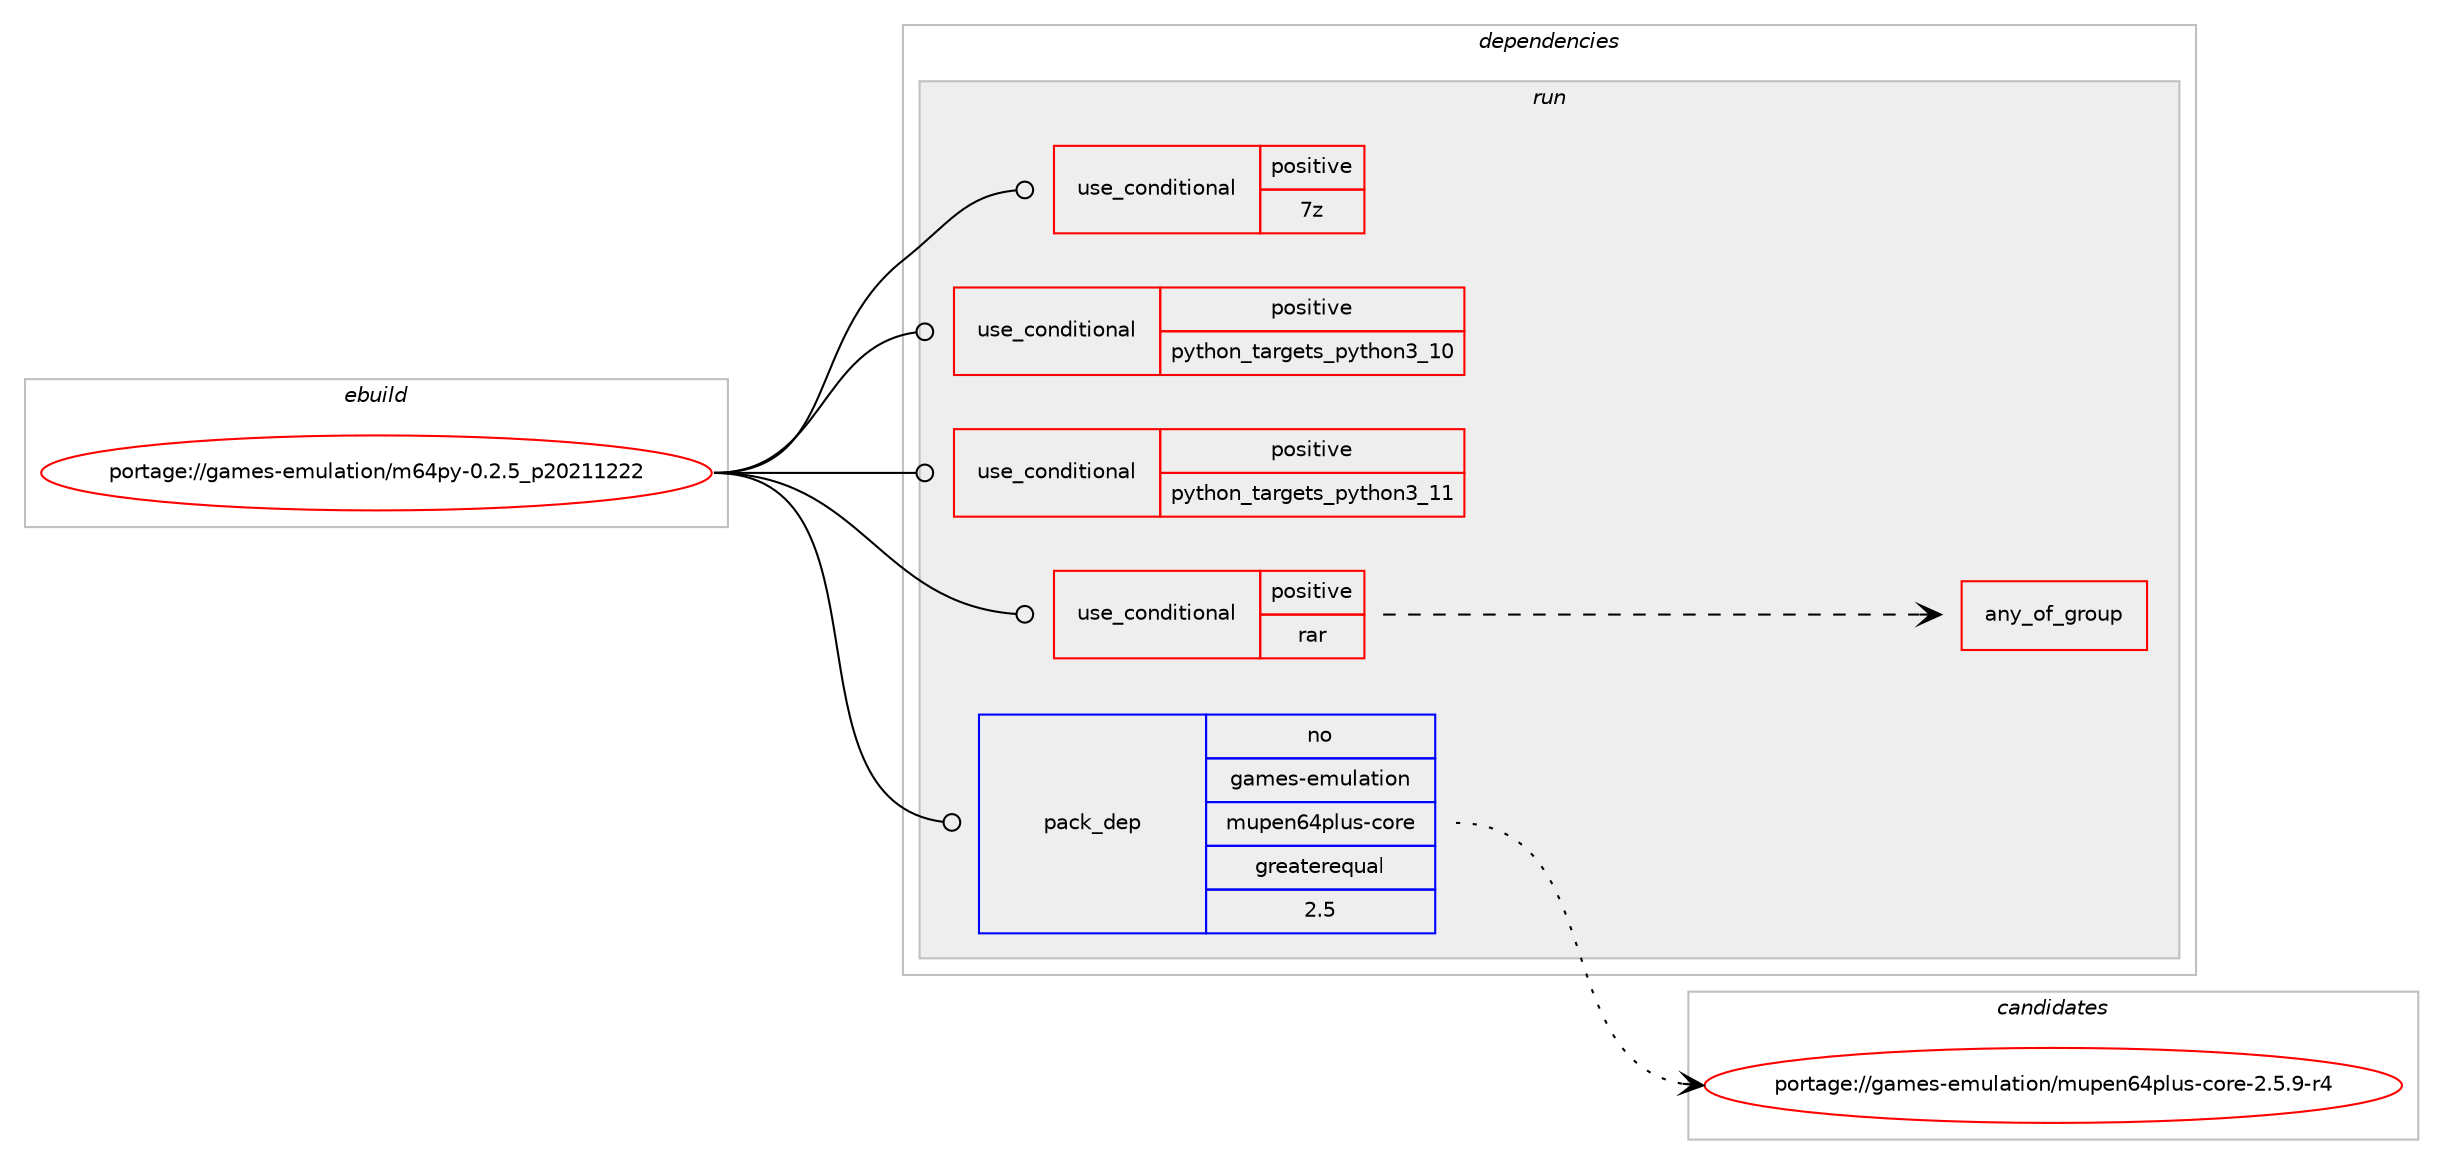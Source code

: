 digraph prolog {

# *************
# Graph options
# *************

newrank=true;
concentrate=true;
compound=true;
graph [rankdir=LR,fontname=Helvetica,fontsize=10,ranksep=1.5];#, ranksep=2.5, nodesep=0.2];
edge  [arrowhead=vee];
node  [fontname=Helvetica,fontsize=10];

# **********
# The ebuild
# **********

subgraph cluster_leftcol {
color=gray;
rank=same;
label=<<i>ebuild</i>>;
id [label="portage://games-emulation/m64py-0.2.5_p20211222", color=red, width=4, href="../games-emulation/m64py-0.2.5_p20211222.svg"];
}

# ****************
# The dependencies
# ****************

subgraph cluster_midcol {
color=gray;
label=<<i>dependencies</i>>;
subgraph cluster_compile {
fillcolor="#eeeeee";
style=filled;
label=<<i>compile</i>>;
}
subgraph cluster_compileandrun {
fillcolor="#eeeeee";
style=filled;
label=<<i>compile and run</i>>;
}
subgraph cluster_run {
fillcolor="#eeeeee";
style=filled;
label=<<i>run</i>>;
subgraph cond61904 {
dependency114859 [label=<<TABLE BORDER="0" CELLBORDER="1" CELLSPACING="0" CELLPADDING="4"><TR><TD ROWSPAN="3" CELLPADDING="10">use_conditional</TD></TR><TR><TD>positive</TD></TR><TR><TD>7z</TD></TR></TABLE>>, shape=none, color=red];
# *** BEGIN UNKNOWN DEPENDENCY TYPE (TODO) ***
# dependency114859 -> package_dependency(portage://games-emulation/m64py-0.2.5_p20211222,run,no,app-arch,p7zip,none,[,,],[],[])
# *** END UNKNOWN DEPENDENCY TYPE (TODO) ***

}
id:e -> dependency114859:w [weight=20,style="solid",arrowhead="odot"];
subgraph cond61905 {
dependency114860 [label=<<TABLE BORDER="0" CELLBORDER="1" CELLSPACING="0" CELLPADDING="4"><TR><TD ROWSPAN="3" CELLPADDING="10">use_conditional</TD></TR><TR><TD>positive</TD></TR><TR><TD>python_targets_python3_10</TD></TR></TABLE>>, shape=none, color=red];
# *** BEGIN UNKNOWN DEPENDENCY TYPE (TODO) ***
# dependency114860 -> package_dependency(portage://games-emulation/m64py-0.2.5_p20211222,run,no,dev-lang,python,none,[,,],[slot(3.10)],[])
# *** END UNKNOWN DEPENDENCY TYPE (TODO) ***

}
id:e -> dependency114860:w [weight=20,style="solid",arrowhead="odot"];
subgraph cond61906 {
dependency114861 [label=<<TABLE BORDER="0" CELLBORDER="1" CELLSPACING="0" CELLPADDING="4"><TR><TD ROWSPAN="3" CELLPADDING="10">use_conditional</TD></TR><TR><TD>positive</TD></TR><TR><TD>python_targets_python3_11</TD></TR></TABLE>>, shape=none, color=red];
# *** BEGIN UNKNOWN DEPENDENCY TYPE (TODO) ***
# dependency114861 -> package_dependency(portage://games-emulation/m64py-0.2.5_p20211222,run,no,dev-lang,python,none,[,,],[slot(3.11)],[])
# *** END UNKNOWN DEPENDENCY TYPE (TODO) ***

}
id:e -> dependency114861:w [weight=20,style="solid",arrowhead="odot"];
subgraph cond61907 {
dependency114862 [label=<<TABLE BORDER="0" CELLBORDER="1" CELLSPACING="0" CELLPADDING="4"><TR><TD ROWSPAN="3" CELLPADDING="10">use_conditional</TD></TR><TR><TD>positive</TD></TR><TR><TD>rar</TD></TR></TABLE>>, shape=none, color=red];
subgraph any1319 {
dependency114863 [label=<<TABLE BORDER="0" CELLBORDER="1" CELLSPACING="0" CELLPADDING="4"><TR><TD CELLPADDING="10">any_of_group</TD></TR></TABLE>>, shape=none, color=red];# *** BEGIN UNKNOWN DEPENDENCY TYPE (TODO) ***
# dependency114863 -> package_dependency(portage://games-emulation/m64py-0.2.5_p20211222,run,no,dev-python,rarfile,none,[,,],[],[use(optenable(python_targets_python3_10),negative),use(optenable(python_targets_python3_11),negative)])
# *** END UNKNOWN DEPENDENCY TYPE (TODO) ***

# *** BEGIN UNKNOWN DEPENDENCY TYPE (TODO) ***
# dependency114863 -> package_dependency(portage://games-emulation/m64py-0.2.5_p20211222,run,no,app-arch,unrar,none,[,,],[],[])
# *** END UNKNOWN DEPENDENCY TYPE (TODO) ***

# *** BEGIN UNKNOWN DEPENDENCY TYPE (TODO) ***
# dependency114863 -> package_dependency(portage://games-emulation/m64py-0.2.5_p20211222,run,no,app-arch,rar,none,[,,],[],[])
# *** END UNKNOWN DEPENDENCY TYPE (TODO) ***

}
dependency114862:e -> dependency114863:w [weight=20,style="dashed",arrowhead="vee"];
}
id:e -> dependency114862:w [weight=20,style="solid",arrowhead="odot"];
# *** BEGIN UNKNOWN DEPENDENCY TYPE (TODO) ***
# id -> package_dependency(portage://games-emulation/m64py-0.2.5_p20211222,run,no,dev-python,PyQt5,none,[,,],[],[use(enable(gui),none),use(enable(opengl),none),use(enable(widgets),none),use(optenable(python_targets_python3_10),negative),use(optenable(python_targets_python3_11),negative)])
# *** END UNKNOWN DEPENDENCY TYPE (TODO) ***

# *** BEGIN UNKNOWN DEPENDENCY TYPE (TODO) ***
# id -> package_dependency(portage://games-emulation/m64py-0.2.5_p20211222,run,no,dev-python,PySDL2,none,[,,],[],[use(optenable(python_targets_python3_10),negative),use(optenable(python_targets_python3_11),negative)])
# *** END UNKNOWN DEPENDENCY TYPE (TODO) ***

subgraph pack51484 {
dependency114864 [label=<<TABLE BORDER="0" CELLBORDER="1" CELLSPACING="0" CELLPADDING="4" WIDTH="220"><TR><TD ROWSPAN="6" CELLPADDING="30">pack_dep</TD></TR><TR><TD WIDTH="110">no</TD></TR><TR><TD>games-emulation</TD></TR><TR><TD>mupen64plus-core</TD></TR><TR><TD>greaterequal</TD></TR><TR><TD>2.5</TD></TR></TABLE>>, shape=none, color=blue];
}
id:e -> dependency114864:w [weight=20,style="solid",arrowhead="odot"];
# *** BEGIN UNKNOWN DEPENDENCY TYPE (TODO) ***
# id -> package_dependency(portage://games-emulation/m64py-0.2.5_p20211222,run,no,media-libs,libsdl2,none,[,,],[],[use(enable(joystick),none),use(enable(video),none)])
# *** END UNKNOWN DEPENDENCY TYPE (TODO) ***

}
}

# **************
# The candidates
# **************

subgraph cluster_choices {
rank=same;
color=gray;
label=<<i>candidates</i>>;

subgraph choice51484 {
color=black;
nodesep=1;
choice10397109101115451011091171089711610511111047109117112101110545211210811711545991111141014550465346574511452 [label="portage://games-emulation/mupen64plus-core-2.5.9-r4", color=red, width=4,href="../games-emulation/mupen64plus-core-2.5.9-r4.svg"];
dependency114864:e -> choice10397109101115451011091171089711610511111047109117112101110545211210811711545991111141014550465346574511452:w [style=dotted,weight="100"];
}
}

}
